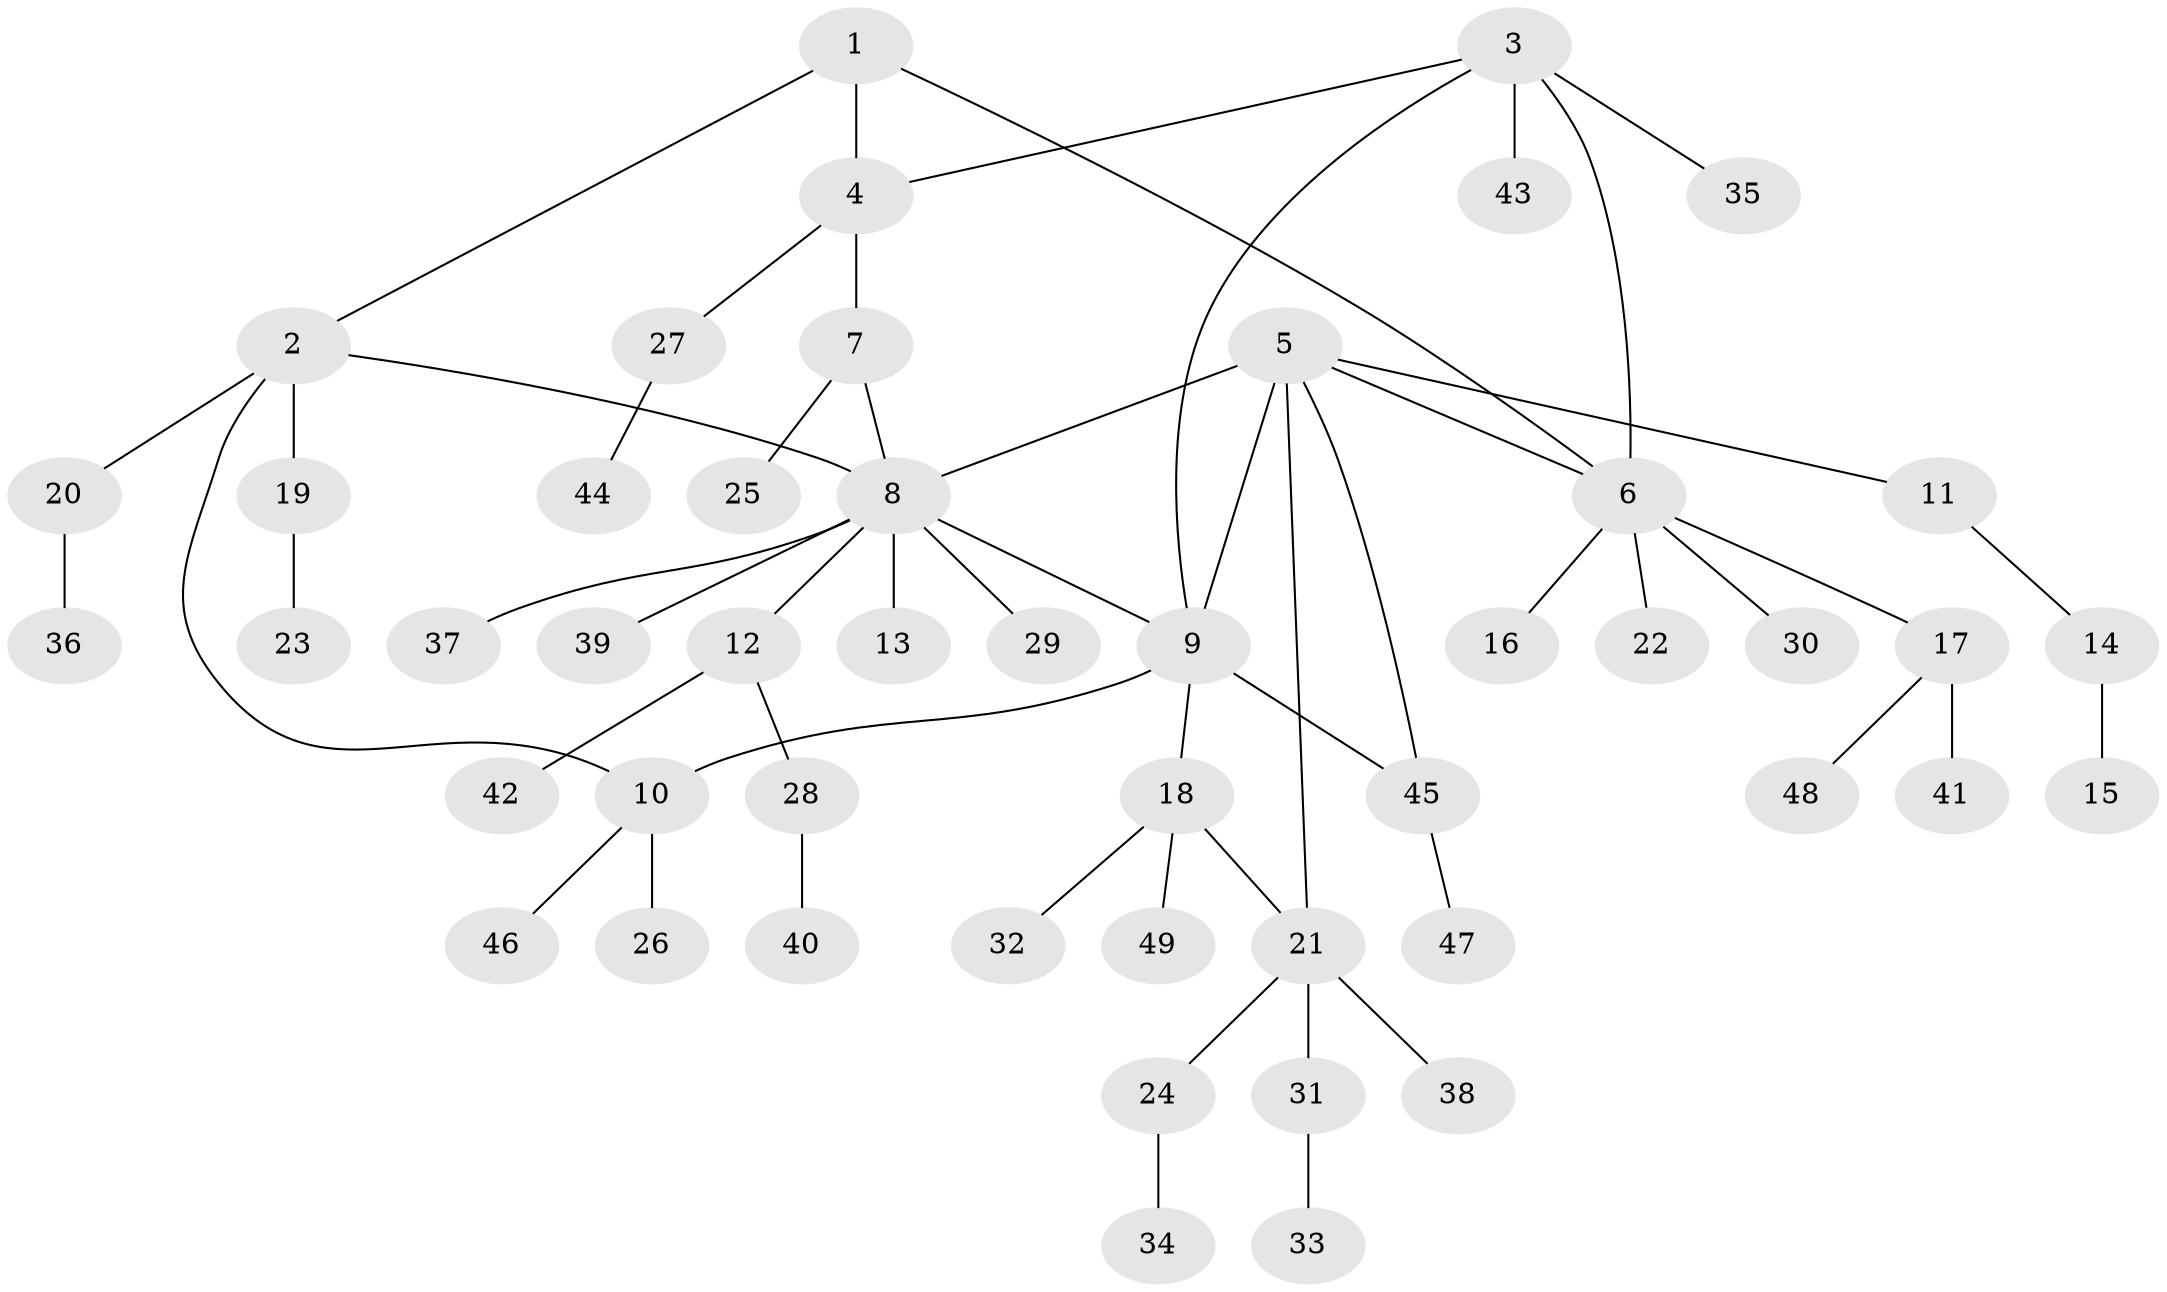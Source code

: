 // Generated by graph-tools (version 1.1) at 2025/11/02/27/25 16:11:30]
// undirected, 49 vertices, 56 edges
graph export_dot {
graph [start="1"]
  node [color=gray90,style=filled];
  1;
  2;
  3;
  4;
  5;
  6;
  7;
  8;
  9;
  10;
  11;
  12;
  13;
  14;
  15;
  16;
  17;
  18;
  19;
  20;
  21;
  22;
  23;
  24;
  25;
  26;
  27;
  28;
  29;
  30;
  31;
  32;
  33;
  34;
  35;
  36;
  37;
  38;
  39;
  40;
  41;
  42;
  43;
  44;
  45;
  46;
  47;
  48;
  49;
  1 -- 2;
  1 -- 4;
  1 -- 6;
  2 -- 8;
  2 -- 10;
  2 -- 19;
  2 -- 20;
  3 -- 4;
  3 -- 6;
  3 -- 9;
  3 -- 35;
  3 -- 43;
  4 -- 7;
  4 -- 27;
  5 -- 6;
  5 -- 8;
  5 -- 9;
  5 -- 11;
  5 -- 21;
  5 -- 45;
  6 -- 16;
  6 -- 17;
  6 -- 22;
  6 -- 30;
  7 -- 8;
  7 -- 25;
  8 -- 9;
  8 -- 12;
  8 -- 13;
  8 -- 29;
  8 -- 37;
  8 -- 39;
  9 -- 10;
  9 -- 18;
  9 -- 45;
  10 -- 26;
  10 -- 46;
  11 -- 14;
  12 -- 28;
  12 -- 42;
  14 -- 15;
  17 -- 41;
  17 -- 48;
  18 -- 21;
  18 -- 32;
  18 -- 49;
  19 -- 23;
  20 -- 36;
  21 -- 24;
  21 -- 31;
  21 -- 38;
  24 -- 34;
  27 -- 44;
  28 -- 40;
  31 -- 33;
  45 -- 47;
}
